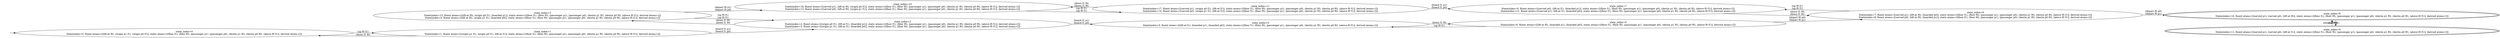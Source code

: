 digraph {
rankdir="LR"
s0[label="state_index=0
State(index=0, fluent atoms=[(lift-at f0), (origin p1 f1), (origin p0 f1)], static atoms=[(floor f1), (floor f0), (passenger p1), (passenger p0), (destin p1 f0), (destin p0 f0), (above f0 f1)], derived atoms=[])
"]
s1[label="state_index=1
State(index=1, fluent atoms=[(origin p1 f1), (origin p0 f1), (lift-at f1)], static atoms=[(floor f1), (floor f0), (passenger p1), (passenger p0), (destin p1 f0), (destin p0 f0), (above f0 f1)], derived atoms=[])
"]
s2[label="state_index=2
State(index=2, fluent atoms=[(origin p0 f1), (lift-at f1), (boarded p1)], static atoms=[(floor f1), (floor f0), (passenger p1), (passenger p0), (destin p1 f0), (destin p0 f0), (above f0 f1)], derived atoms=[])
State(index=3, fluent atoms=[(origin p1 f1), (lift-at f1), (boarded p0)], static atoms=[(floor f1), (floor f0), (passenger p1), (passenger p0), (destin p1 f0), (destin p0 f0), (above f0 f1)], derived atoms=[])
"]
s3[label="state_index=3
State(index=15, fluent atoms=[(lift-at f0), (origin p0 f1), (boarded p1)], static atoms=[(floor f1), (floor f0), (passenger p1), (passenger p0), (destin p1 f0), (destin p0 f0), (above f0 f1)], derived atoms=[])
State(index=4, fluent atoms=[(lift-at f0), (origin p1 f1), (boarded p0)], static atoms=[(floor f1), (floor f0), (passenger p1), (passenger p0), (destin p1 f0), (destin p0 f0), (above f0 f1)], derived atoms=[])
"]
s4[label="state_index=4
State(index=5, fluent atoms=[(lift-at f1), (boarded p1), (boarded p0)], static atoms=[(floor f1), (floor f0), (passenger p1), (passenger p0), (destin p1 f0), (destin p0 f0), (above f0 f1)], derived atoms=[])
"]
s5[label="state_index=5
State(index=6, fluent atoms=[(lift-at f0), (boarded p1), (boarded p0)], static atoms=[(floor f1), (floor f0), (passenger p1), (passenger p0), (destin p1 f0), (destin p0 f0), (above f0 f1)], derived atoms=[])
"]
s6[label="state_index=6
State(index=7, fluent atoms=[(served p1), (lift-at f0), (boarded p0)], static atoms=[(floor f1), (floor f0), (passenger p1), (passenger p0), (destin p1 f0), (destin p0 f0), (above f0 f1)], derived atoms=[])
State(index=8, fluent atoms=[(served p0), (lift-at f0), (boarded p1)], static atoms=[(floor f1), (floor f0), (passenger p1), (passenger p0), (destin p1 f0), (destin p0 f0), (above f0 f1)], derived atoms=[])
"]
s7[label="state_index=7
State(index=9, fluent atoms=[(served p0), (lift-at f1), (boarded p1)], static atoms=[(floor f1), (floor f0), (passenger p1), (passenger p0), (destin p1 f0), (destin p0 f0), (above f0 f1)], derived atoms=[])
State(index=12, fluent atoms=[(served p1), (lift-at f1), (boarded p0)], static atoms=[(floor f1), (floor f0), (passenger p1), (passenger p0), (destin p1 f0), (destin p0 f0), (above f0 f1)], derived atoms=[])
"]
s8[peripheries=2,label="state_index=8
State(index=10, fluent atoms=[(served p1), (served p0), (lift-at f0)], static atoms=[(floor f1), (floor f0), (passenger p1), (passenger p0), (destin p1 f0), (destin p0 f0), (above f0 f1)], derived atoms=[])
"]
s9[peripheries=2,label="state_index=9
State(index=11, fluent atoms=[(served p1), (served p0), (lift-at f1)], static atoms=[(floor f1), (floor f0), (passenger p1), (passenger p0), (destin p1 f0), (destin p0 f0), (above f0 f1)], derived atoms=[])
"]
s10[label="state_index=10
State(index=16, fluent atoms=[(served p1), (lift-at f0), (origin p0 f1)], static atoms=[(floor f1), (floor f0), (passenger p1), (passenger p0), (destin p1 f0), (destin p0 f0), (above f0 f1)], derived atoms=[])
State(index=13, fluent atoms=[(served p0), (lift-at f0), (origin p1 f1)], static atoms=[(floor f1), (floor f0), (passenger p1), (passenger p0), (destin p1 f0), (destin p0 f0), (above f0 f1)], derived atoms=[])
"]
s11[label="state_index=11
State(index=17, fluent atoms=[(served p1), (origin p0 f1), (lift-at f1)], static atoms=[(floor f1), (floor f0), (passenger p1), (passenger p0), (destin p1 f0), (destin p0 f0), (above f0 f1)], derived atoms=[])
State(index=14, fluent atoms=[(served p0), (origin p1 f1), (lift-at f1)], static atoms=[(floor f1), (floor f0), (passenger p1), (passenger p0), (destin p1 f0), (destin p0 f0), (above f0 f1)], derived atoms=[])
"]
Dangling [ label = "", style = invis ]
{ rank = same; Dangling }
Dangling -> s0
{ rank = same; s0}
{ rank = same; s1,s3}
{ rank = same; s2,s10}
{ rank = same; s4,s11}
{ rank = same; s5,s7}
{ rank = same; s6}
{ rank = same; s8,s9}
s0->s1 [label="(up f0 f1)
"]
s1->s0 [label="(down f1 f0)
"]
s1->s2 [label="(board f1 p1)
(board f1 p0)
"]
s2->s3 [label="(down f1 f0)
(down f1 f0)
"]
s2->s4 [label="(board f1 p1)
(board f1 p0)
"]
s3->s2 [label="(up f0 f1)
(up f0 f1)
"]
s3->s10 [label="(depart f0 p1)
(depart f0 p0)
"]
s4->s5 [label="(down f1 f0)
"]
s5->s4 [label="(up f0 f1)
"]
s5->s6 [label="(depart f0 p0)
(depart f0 p1)
"]
s6->s7 [label="(up f0 f1)
(up f0 f1)
"]
s6->s8 [label="(depart f0 p0)
(depart f0 p1)
"]
s7->s6 [label="(down f1 f0)
(down f1 f0)
"]
s8->s9 [label="(up f0 f1)
"]
s9->s8 [label="(down f1 f0)
"]
s10->s11 [label="(up f0 f1)
(up f0 f1)
"]
s11->s7 [label="(board f1 p1)
(board f1 p0)
"]
s11->s10 [label="(down f1 f0)
(down f1 f0)
"]
}
